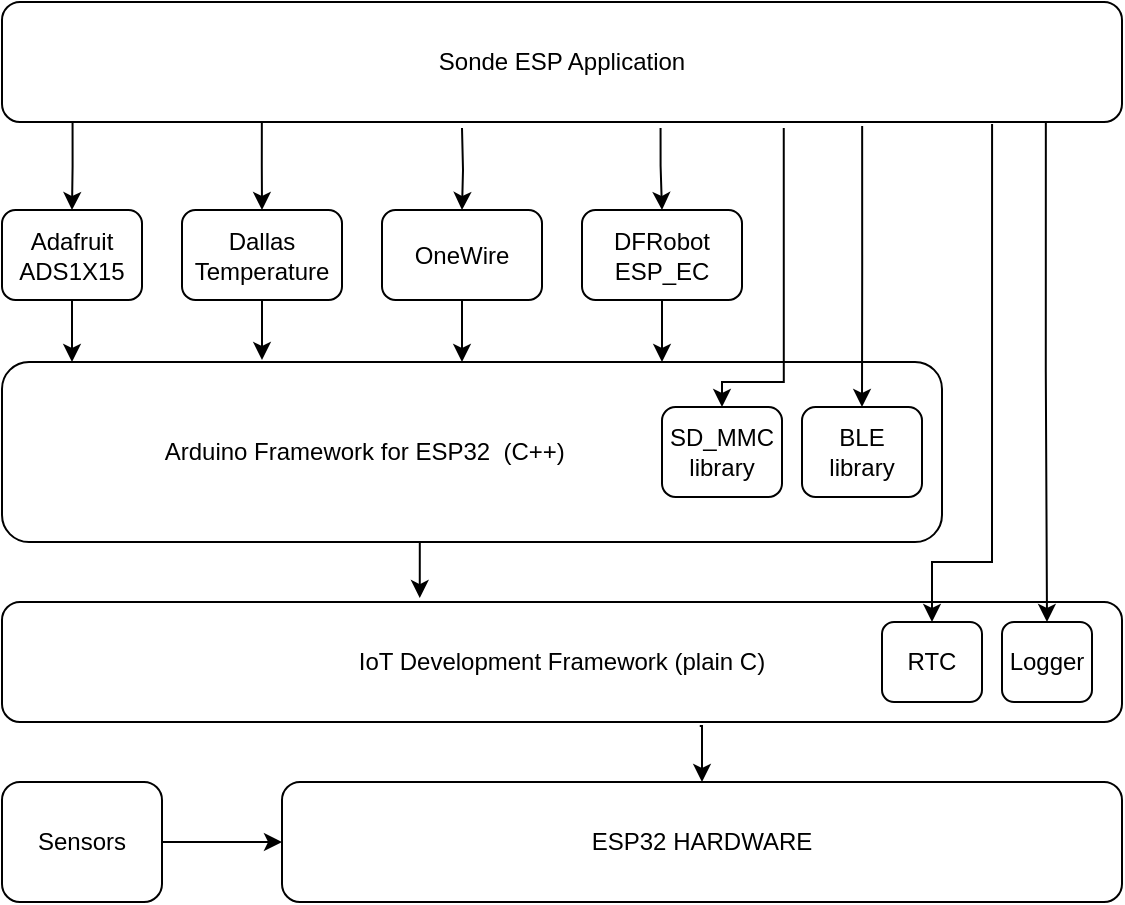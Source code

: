 <mxfile version="24.7.17">
  <diagram name="Page-1" id="Wf1FpoB9qvZqkSqXNpBX">
    <mxGraphModel dx="1010" dy="654" grid="1" gridSize="10" guides="1" tooltips="1" connect="1" arrows="1" fold="1" page="1" pageScale="1" pageWidth="850" pageHeight="1100" math="0" shadow="0">
      <root>
        <mxCell id="0" />
        <mxCell id="1" parent="0" />
        <mxCell id="MtrxTVjE-Am2wECLgYfl-28" style="edgeStyle=orthogonalEdgeStyle;rounded=0;orthogonalLoop=1;jettySize=auto;html=1;entryX=1;entryY=0.5;entryDx=0;entryDy=0;startArrow=classic;startFill=1;endArrow=none;endFill=0;" parent="1" source="MtrxTVjE-Am2wECLgYfl-1" target="MtrxTVjE-Am2wECLgYfl-27" edge="1">
          <mxGeometry relative="1" as="geometry" />
        </mxCell>
        <mxCell id="MtrxTVjE-Am2wECLgYfl-1" value="ESP32 HARDWARE" style="rounded=1;whiteSpace=wrap;html=1;" parent="1" vertex="1">
          <mxGeometry x="180" y="570" width="420" height="60" as="geometry" />
        </mxCell>
        <mxCell id="MtrxTVjE-Am2wECLgYfl-6" style="edgeStyle=orthogonalEdgeStyle;rounded=0;orthogonalLoop=1;jettySize=auto;html=1;exitX=0.623;exitY=1.033;exitDx=0;exitDy=0;entryX=0.5;entryY=0;entryDx=0;entryDy=0;exitPerimeter=0;" parent="1" source="MtrxTVjE-Am2wECLgYfl-2" edge="1" target="MtrxTVjE-Am2wECLgYfl-1">
          <mxGeometry relative="1" as="geometry">
            <mxPoint x="297" y="570" as="targetPoint" />
          </mxGeometry>
        </mxCell>
        <mxCell id="MtrxTVjE-Am2wECLgYfl-2" value="IoT Development Framework (plain C)" style="rounded=1;whiteSpace=wrap;html=1;align=center;" parent="1" vertex="1">
          <mxGeometry x="40" y="480" width="560" height="60" as="geometry" />
        </mxCell>
        <mxCell id="MtrxTVjE-Am2wECLgYfl-3" value="RTC" style="rounded=1;whiteSpace=wrap;html=1;" parent="1" vertex="1">
          <mxGeometry x="480" y="490" width="50" height="40" as="geometry" />
        </mxCell>
        <mxCell id="MtrxTVjE-Am2wECLgYfl-4" value="Logger" style="rounded=1;whiteSpace=wrap;html=1;" parent="1" vertex="1">
          <mxGeometry x="540" y="490" width="45" height="40" as="geometry" />
        </mxCell>
        <mxCell id="MtrxTVjE-Am2wECLgYfl-5" value="&amp;nbsp; &amp;nbsp; &amp;nbsp; &amp;nbsp; &amp;nbsp; &amp;nbsp; &amp;nbsp; &amp;nbsp; &amp;nbsp; &amp;nbsp; &amp;nbsp; &amp;nbsp; Arduino Framework for ESP32&amp;nbsp; (C++)" style="rounded=1;whiteSpace=wrap;html=1;verticalAlign=middle;align=left;" parent="1" vertex="1">
          <mxGeometry x="40" y="360" width="470" height="90" as="geometry" />
        </mxCell>
        <mxCell id="MtrxTVjE-Am2wECLgYfl-8" value="BLE&lt;div&gt;library&lt;/div&gt;" style="rounded=1;whiteSpace=wrap;html=1;" parent="1" vertex="1">
          <mxGeometry x="440" y="382.5" width="60" height="45" as="geometry" />
        </mxCell>
        <mxCell id="MtrxTVjE-Am2wECLgYfl-9" value="Adafruit&lt;br&gt;ADS1X15" style="rounded=1;whiteSpace=wrap;html=1;" parent="1" vertex="1">
          <mxGeometry x="40" y="284" width="70" height="45" as="geometry" />
        </mxCell>
        <mxCell id="MtrxTVjE-Am2wECLgYfl-10" value="Dallas&lt;br&gt;Temperature" style="rounded=1;whiteSpace=wrap;html=1;" parent="1" vertex="1">
          <mxGeometry x="130" y="284" width="80" height="45" as="geometry" />
        </mxCell>
        <mxCell id="MtrxTVjE-Am2wECLgYfl-11" value="OneWire" style="rounded=1;whiteSpace=wrap;html=1;" parent="1" vertex="1">
          <mxGeometry x="230" y="284" width="80" height="45" as="geometry" />
        </mxCell>
        <mxCell id="MtrxTVjE-Am2wECLgYfl-12" style="edgeStyle=orthogonalEdgeStyle;rounded=0;orthogonalLoop=1;jettySize=auto;html=1;exitX=0.5;exitY=1;exitDx=0;exitDy=0;entryX=0.373;entryY=-0.033;entryDx=0;entryDy=0;entryPerimeter=0;" parent="1" source="MtrxTVjE-Am2wECLgYfl-5" target="MtrxTVjE-Am2wECLgYfl-2" edge="1">
          <mxGeometry relative="1" as="geometry" />
        </mxCell>
        <mxCell id="MtrxTVjE-Am2wECLgYfl-23" style="edgeStyle=orthogonalEdgeStyle;rounded=0;orthogonalLoop=1;jettySize=auto;html=1;" parent="1" target="MtrxTVjE-Am2wECLgYfl-11" edge="1">
          <mxGeometry relative="1" as="geometry">
            <mxPoint x="270" y="243" as="sourcePoint" />
          </mxGeometry>
        </mxCell>
        <mxCell id="MtrxTVjE-Am2wECLgYfl-24" style="edgeStyle=orthogonalEdgeStyle;rounded=0;orthogonalLoop=1;jettySize=auto;html=1;entryX=0.5;entryY=0;entryDx=0;entryDy=0;exitX=0.232;exitY=1;exitDx=0;exitDy=0;exitPerimeter=0;" parent="1" source="MtrxTVjE-Am2wECLgYfl-14" target="MtrxTVjE-Am2wECLgYfl-10" edge="1">
          <mxGeometry relative="1" as="geometry" />
        </mxCell>
        <mxCell id="MtrxTVjE-Am2wECLgYfl-26" style="edgeStyle=orthogonalEdgeStyle;rounded=0;orthogonalLoop=1;jettySize=auto;html=1;entryX=0.5;entryY=0;entryDx=0;entryDy=0;exitX=0.063;exitY=0.967;exitDx=0;exitDy=0;exitPerimeter=0;" parent="1" source="MtrxTVjE-Am2wECLgYfl-14" target="MtrxTVjE-Am2wECLgYfl-9" edge="1">
          <mxGeometry relative="1" as="geometry" />
        </mxCell>
        <mxCell id="chsQC9fSaEB9PbkVShiE-3" style="edgeStyle=orthogonalEdgeStyle;rounded=0;orthogonalLoop=1;jettySize=auto;html=1;entryX=0.5;entryY=0;entryDx=0;entryDy=0;exitX=0.588;exitY=1.05;exitDx=0;exitDy=0;exitPerimeter=0;" edge="1" parent="1" source="MtrxTVjE-Am2wECLgYfl-14" target="chsQC9fSaEB9PbkVShiE-2">
          <mxGeometry relative="1" as="geometry" />
        </mxCell>
        <mxCell id="chsQC9fSaEB9PbkVShiE-6" style="edgeStyle=orthogonalEdgeStyle;rounded=0;orthogonalLoop=1;jettySize=auto;html=1;entryX=0.5;entryY=0;entryDx=0;entryDy=0;exitX=0.698;exitY=1.05;exitDx=0;exitDy=0;exitPerimeter=0;" edge="1" parent="1" source="MtrxTVjE-Am2wECLgYfl-14" target="chsQC9fSaEB9PbkVShiE-5">
          <mxGeometry relative="1" as="geometry">
            <Array as="points">
              <mxPoint x="431" y="370" />
              <mxPoint x="400" y="370" />
            </Array>
          </mxGeometry>
        </mxCell>
        <mxCell id="chsQC9fSaEB9PbkVShiE-7" style="edgeStyle=orthogonalEdgeStyle;rounded=0;orthogonalLoop=1;jettySize=auto;html=1;exitX=0.884;exitY=1.017;exitDx=0;exitDy=0;exitPerimeter=0;" edge="1" parent="1" source="MtrxTVjE-Am2wECLgYfl-14" target="MtrxTVjE-Am2wECLgYfl-3">
          <mxGeometry relative="1" as="geometry">
            <Array as="points">
              <mxPoint x="535" y="460" />
              <mxPoint x="505" y="460" />
            </Array>
          </mxGeometry>
        </mxCell>
        <mxCell id="MtrxTVjE-Am2wECLgYfl-14" value="Sonde ESP Application" style="rounded=1;whiteSpace=wrap;html=1;" parent="1" vertex="1">
          <mxGeometry x="40" y="180" width="560" height="60" as="geometry" />
        </mxCell>
        <mxCell id="MtrxTVjE-Am2wECLgYfl-15" style="edgeStyle=orthogonalEdgeStyle;rounded=0;orthogonalLoop=1;jettySize=auto;html=1;exitX=0.932;exitY=1;exitDx=0;exitDy=0;entryX=0.5;entryY=0;entryDx=0;entryDy=0;exitPerimeter=0;" parent="1" source="MtrxTVjE-Am2wECLgYfl-14" target="MtrxTVjE-Am2wECLgYfl-4" edge="1">
          <mxGeometry relative="1" as="geometry" />
        </mxCell>
        <mxCell id="MtrxTVjE-Am2wECLgYfl-19" style="edgeStyle=orthogonalEdgeStyle;rounded=0;orthogonalLoop=1;jettySize=auto;html=1;" parent="1" source="MtrxTVjE-Am2wECLgYfl-9" edge="1">
          <mxGeometry relative="1" as="geometry">
            <mxPoint x="75" y="360" as="targetPoint" />
          </mxGeometry>
        </mxCell>
        <mxCell id="MtrxTVjE-Am2wECLgYfl-20" style="edgeStyle=orthogonalEdgeStyle;rounded=0;orthogonalLoop=1;jettySize=auto;html=1;" parent="1" source="MtrxTVjE-Am2wECLgYfl-10" edge="1">
          <mxGeometry relative="1" as="geometry">
            <mxPoint x="170" y="359" as="targetPoint" />
          </mxGeometry>
        </mxCell>
        <mxCell id="MtrxTVjE-Am2wECLgYfl-21" style="edgeStyle=orthogonalEdgeStyle;rounded=0;orthogonalLoop=1;jettySize=auto;html=1;" parent="1" source="MtrxTVjE-Am2wECLgYfl-11" edge="1">
          <mxGeometry relative="1" as="geometry">
            <mxPoint x="270" y="360" as="targetPoint" />
          </mxGeometry>
        </mxCell>
        <mxCell id="MtrxTVjE-Am2wECLgYfl-22" style="edgeStyle=orthogonalEdgeStyle;rounded=0;orthogonalLoop=1;jettySize=auto;html=1;entryX=0.5;entryY=0;entryDx=0;entryDy=0;exitX=0.768;exitY=1.033;exitDx=0;exitDy=0;exitPerimeter=0;" parent="1" edge="1" target="MtrxTVjE-Am2wECLgYfl-8" source="MtrxTVjE-Am2wECLgYfl-14">
          <mxGeometry relative="1" as="geometry">
            <mxPoint x="440" y="240" as="sourcePoint" />
            <mxPoint x="329" y="360" as="targetPoint" />
          </mxGeometry>
        </mxCell>
        <mxCell id="MtrxTVjE-Am2wECLgYfl-27" value="Sensors" style="rounded=1;whiteSpace=wrap;html=1;" parent="1" vertex="1">
          <mxGeometry x="40" y="570" width="80" height="60" as="geometry" />
        </mxCell>
        <mxCell id="chsQC9fSaEB9PbkVShiE-4" style="edgeStyle=orthogonalEdgeStyle;rounded=0;orthogonalLoop=1;jettySize=auto;html=1;" edge="1" parent="1" source="chsQC9fSaEB9PbkVShiE-2">
          <mxGeometry relative="1" as="geometry">
            <mxPoint x="370" y="360" as="targetPoint" />
          </mxGeometry>
        </mxCell>
        <mxCell id="chsQC9fSaEB9PbkVShiE-2" value="DFRobot&lt;br&gt;ESP_EC" style="rounded=1;whiteSpace=wrap;html=1;" vertex="1" parent="1">
          <mxGeometry x="330" y="284" width="80" height="45" as="geometry" />
        </mxCell>
        <mxCell id="chsQC9fSaEB9PbkVShiE-5" value="SD_MMC&lt;div&gt;library&lt;/div&gt;" style="rounded=1;whiteSpace=wrap;html=1;" vertex="1" parent="1">
          <mxGeometry x="370" y="382.5" width="60" height="45" as="geometry" />
        </mxCell>
      </root>
    </mxGraphModel>
  </diagram>
</mxfile>
